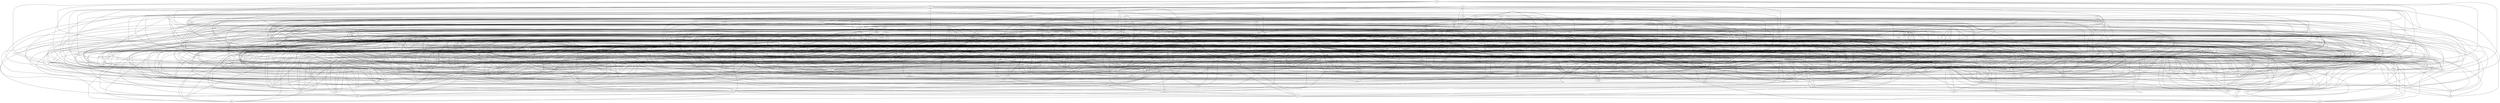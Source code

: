 graph grafoErdosRenyi_500_2000  {
n_0;
n_1;
n_2;
n_3;
n_4;
n_5;
n_6;
n_7;
n_8;
n_9;
n_10;
n_11;
n_12;
n_13;
n_14;
n_15;
n_16;
n_17;
n_18;
n_19;
n_20;
n_21;
n_22;
n_23;
n_24;
n_25;
n_26;
n_27;
n_28;
n_29;
n_30;
n_31;
n_32;
n_33;
n_34;
n_35;
n_36;
n_37;
n_38;
n_39;
n_40;
n_41;
n_42;
n_43;
n_44;
n_45;
n_46;
n_47;
n_48;
n_49;
n_50;
n_51;
n_52;
n_53;
n_54;
n_55;
n_56;
n_57;
n_58;
n_59;
n_60;
n_61;
n_62;
n_63;
n_64;
n_65;
n_66;
n_67;
n_68;
n_69;
n_70;
n_71;
n_72;
n_73;
n_74;
n_75;
n_76;
n_77;
n_78;
n_79;
n_80;
n_81;
n_82;
n_83;
n_84;
n_85;
n_86;
n_87;
n_88;
n_89;
n_90;
n_91;
n_92;
n_93;
n_94;
n_95;
n_96;
n_97;
n_98;
n_99;
n_100;
n_101;
n_102;
n_103;
n_104;
n_105;
n_106;
n_107;
n_108;
n_109;
n_110;
n_111;
n_112;
n_113;
n_114;
n_115;
n_116;
n_117;
n_118;
n_119;
n_120;
n_121;
n_122;
n_123;
n_124;
n_125;
n_126;
n_127;
n_128;
n_129;
n_130;
n_131;
n_132;
n_133;
n_134;
n_135;
n_136;
n_137;
n_138;
n_139;
n_140;
n_141;
n_142;
n_143;
n_144;
n_145;
n_146;
n_147;
n_148;
n_149;
n_150;
n_151;
n_152;
n_153;
n_154;
n_155;
n_156;
n_157;
n_158;
n_159;
n_160;
n_161;
n_162;
n_163;
n_164;
n_165;
n_166;
n_167;
n_168;
n_169;
n_170;
n_171;
n_172;
n_173;
n_174;
n_175;
n_176;
n_177;
n_178;
n_179;
n_180;
n_181;
n_182;
n_183;
n_184;
n_185;
n_186;
n_187;
n_188;
n_189;
n_190;
n_191;
n_192;
n_193;
n_194;
n_195;
n_196;
n_197;
n_198;
n_199;
n_200;
n_201;
n_202;
n_203;
n_204;
n_205;
n_206;
n_207;
n_208;
n_209;
n_210;
n_211;
n_212;
n_213;
n_214;
n_215;
n_216;
n_217;
n_218;
n_219;
n_220;
n_221;
n_222;
n_223;
n_224;
n_225;
n_226;
n_227;
n_228;
n_229;
n_230;
n_231;
n_232;
n_233;
n_234;
n_235;
n_236;
n_237;
n_238;
n_239;
n_240;
n_241;
n_242;
n_243;
n_244;
n_245;
n_246;
n_247;
n_248;
n_249;
n_250;
n_251;
n_252;
n_253;
n_254;
n_255;
n_256;
n_257;
n_258;
n_259;
n_260;
n_261;
n_262;
n_263;
n_264;
n_265;
n_266;
n_267;
n_268;
n_269;
n_270;
n_271;
n_272;
n_273;
n_274;
n_275;
n_276;
n_277;
n_278;
n_279;
n_280;
n_281;
n_282;
n_283;
n_284;
n_285;
n_286;
n_287;
n_288;
n_289;
n_290;
n_291;
n_292;
n_293;
n_294;
n_295;
n_296;
n_297;
n_298;
n_299;
n_300;
n_301;
n_302;
n_303;
n_304;
n_305;
n_306;
n_307;
n_308;
n_309;
n_310;
n_311;
n_312;
n_313;
n_314;
n_315;
n_316;
n_317;
n_318;
n_319;
n_320;
n_321;
n_322;
n_323;
n_324;
n_325;
n_326;
n_327;
n_328;
n_329;
n_330;
n_331;
n_332;
n_333;
n_334;
n_335;
n_336;
n_337;
n_338;
n_339;
n_340;
n_341;
n_342;
n_343;
n_344;
n_345;
n_346;
n_347;
n_348;
n_349;
n_350;
n_351;
n_352;
n_353;
n_354;
n_355;
n_356;
n_357;
n_358;
n_359;
n_360;
n_361;
n_362;
n_363;
n_364;
n_365;
n_366;
n_367;
n_368;
n_369;
n_370;
n_371;
n_372;
n_373;
n_374;
n_375;
n_376;
n_377;
n_378;
n_379;
n_380;
n_381;
n_382;
n_383;
n_384;
n_385;
n_386;
n_387;
n_388;
n_389;
n_390;
n_391;
n_392;
n_393;
n_394;
n_395;
n_396;
n_397;
n_398;
n_399;
n_400;
n_401;
n_402;
n_403;
n_404;
n_405;
n_406;
n_407;
n_408;
n_409;
n_410;
n_411;
n_412;
n_413;
n_414;
n_415;
n_416;
n_417;
n_418;
n_419;
n_420;
n_421;
n_422;
n_423;
n_424;
n_425;
n_426;
n_427;
n_428;
n_429;
n_430;
n_431;
n_432;
n_433;
n_434;
n_435;
n_436;
n_437;
n_438;
n_439;
n_440;
n_441;
n_442;
n_443;
n_444;
n_445;
n_446;
n_447;
n_448;
n_449;
n_450;
n_451;
n_452;
n_453;
n_454;
n_455;
n_456;
n_457;
n_458;
n_459;
n_460;
n_461;
n_462;
n_463;
n_464;
n_465;
n_466;
n_467;
n_468;
n_469;
n_470;
n_471;
n_472;
n_473;
n_474;
n_475;
n_476;
n_477;
n_478;
n_479;
n_480;
n_481;
n_482;
n_483;
n_484;
n_485;
n_486;
n_487;
n_488;
n_489;
n_490;
n_491;
n_492;
n_493;
n_494;
n_495;
n_496;
n_497;
n_498;
n_499;
n_13 -- n_62;
n_102 -- n_254;
n_275 -- n_308;
n_276 -- n_277;
n_17 -- n_254;
n_125 -- n_252;
n_303 -- n_362;
n_287 -- n_459;
n_288 -- n_392;
n_154 -- n_442;
n_311 -- n_324;
n_104 -- n_401;
n_191 -- n_242;
n_26 -- n_356;
n_148 -- n_499;
n_47 -- n_69;
n_289 -- n_319;
n_248 -- n_356;
n_265 -- n_331;
n_41 -- n_49;
n_282 -- n_319;
n_113 -- n_209;
n_203 -- n_286;
n_15 -- n_497;
n_19 -- n_48;
n_149 -- n_199;
n_263 -- n_291;
n_128 -- n_290;
n_266 -- n_304;
n_178 -- n_452;
n_119 -- n_375;
n_214 -- n_225;
n_80 -- n_428;
n_155 -- n_206;
n_281 -- n_396;
n_83 -- n_285;
n_25 -- n_399;
n_353 -- n_465;
n_182 -- n_425;
n_125 -- n_494;
n_301 -- n_490;
n_53 -- n_240;
n_151 -- n_405;
n_371 -- n_432;
n_231 -- n_363;
n_85 -- n_180;
n_250 -- n_317;
n_322 -- n_476;
n_139 -- n_278;
n_22 -- n_361;
n_19 -- n_111;
n_279 -- n_455;
n_104 -- n_425;
n_164 -- n_362;
n_194 -- n_471;
n_242 -- n_315;
n_142 -- n_493;
n_158 -- n_335;
n_41 -- n_155;
n_294 -- n_368;
n_105 -- n_219;
n_150 -- n_311;
n_153 -- n_374;
n_29 -- n_457;
n_10 -- n_159;
n_215 -- n_277;
n_103 -- n_267;
n_148 -- n_258;
n_44 -- n_181;
n_121 -- n_122;
n_207 -- n_225;
n_32 -- n_289;
n_210 -- n_360;
n_209 -- n_437;
n_233 -- n_280;
n_137 -- n_446;
n_275 -- n_443;
n_5 -- n_319;
n_396 -- n_423;
n_245 -- n_481;
n_46 -- n_178;
n_257 -- n_402;
n_63 -- n_406;
n_133 -- n_181;
n_167 -- n_462;
n_443 -- n_450;
n_344 -- n_479;
n_249 -- n_482;
n_427 -- n_493;
n_169 -- n_325;
n_93 -- n_311;
n_197 -- n_278;
n_149 -- n_415;
n_255 -- n_293;
n_152 -- n_353;
n_123 -- n_494;
n_398 -- n_486;
n_214 -- n_450;
n_114 -- n_420;
n_268 -- n_302;
n_129 -- n_222;
n_276 -- n_339;
n_45 -- n_214;
n_229 -- n_365;
n_110 -- n_228;
n_117 -- n_470;
n_39 -- n_339;
n_113 -- n_322;
n_203 -- n_369;
n_206 -- n_324;
n_212 -- n_257;
n_464 -- n_475;
n_189 -- n_309;
n_4 -- n_127;
n_107 -- n_348;
n_190 -- n_263;
n_402 -- n_456;
n_288 -- n_477;
n_170 -- n_454;
n_20 -- n_107;
n_253 -- n_325;
n_111 -- n_361;
n_399 -- n_447;
n_11 -- n_196;
n_212 -- n_266;
n_108 -- n_343;
n_224 -- n_274;
n_464 -- n_473;
n_57 -- n_261;
n_27 -- n_193;
n_189 -- n_456;
n_398 -- n_488;
n_300 -- n_323;
n_213 -- n_242;
n_128 -- n_230;
n_215 -- n_333;
n_217 -- n_289;
n_400 -- n_433;
n_107 -- n_431;
n_159 -- n_259;
n_459 -- n_490;
n_93 -- n_96;
n_180 -- n_350;
n_406 -- n_435;
n_43 -- n_384;
n_103 -- n_415;
n_103 -- n_390;
n_235 -- n_263;
n_253 -- n_278;
n_424 -- n_485;
n_121 -- n_450;
n_256 -- n_463;
n_128 -- n_156;
n_145 -- n_166;
n_28 -- n_337;
n_52 -- n_319;
n_304 -- n_338;
n_15 -- n_283;
n_212 -- n_472;
n_400 -- n_439;
n_146 -- n_453;
n_33 -- n_458;
n_174 -- n_384;
n_55 -- n_420;
n_342 -- n_392;
n_45 -- n_229;
n_242 -- n_249;
n_92 -- n_364;
n_42 -- n_187;
n_108 -- n_204;
n_59 -- n_189;
n_77 -- n_199;
n_124 -- n_170;
n_1 -- n_73;
n_199 -- n_405;
n_132 -- n_254;
n_71 -- n_334;
n_402 -- n_403;
n_315 -- n_483;
n_395 -- n_422;
n_228 -- n_415;
n_122 -- n_366;
n_42 -- n_416;
n_81 -- n_112;
n_150 -- n_471;
n_86 -- n_122;
n_79 -- n_490;
n_245 -- n_337;
n_61 -- n_249;
n_126 -- n_433;
n_4 -- n_253;
n_199 -- n_483;
n_459 -- n_464;
n_82 -- n_293;
n_31 -- n_148;
n_401 -- n_428;
n_16 -- n_35;
n_156 -- n_225;
n_216 -- n_329;
n_279 -- n_314;
n_233 -- n_298;
n_107 -- n_482;
n_27 -- n_163;
n_370 -- n_494;
n_136 -- n_320;
n_32 -- n_271;
n_411 -- n_474;
n_53 -- n_272;
n_274 -- n_483;
n_313 -- n_448;
n_3 -- n_58;
n_247 -- n_480;
n_135 -- n_266;
n_355 -- n_395;
n_55 -- n_71;
n_376 -- n_458;
n_251 -- n_467;
n_272 -- n_368;
n_439 -- n_449;
n_197 -- n_424;
n_102 -- n_248;
n_128 -- n_490;
n_140 -- n_426;
n_36 -- n_104;
n_98 -- n_488;
n_192 -- n_447;
n_191 -- n_286;
n_464 -- n_496;
n_405 -- n_465;
n_73 -- n_266;
n_185 -- n_223;
n_167 -- n_393;
n_266 -- n_305;
n_21 -- n_325;
n_156 -- n_471;
n_221 -- n_494;
n_24 -- n_460;
n_71 -- n_483;
n_218 -- n_232;
n_169 -- n_286;
n_141 -- n_347;
n_229 -- n_284;
n_61 -- n_74;
n_23 -- n_430;
n_265 -- n_274;
n_313 -- n_488;
n_235 -- n_281;
n_25 -- n_218;
n_115 -- n_304;
n_85 -- n_261;
n_459 -- n_495;
n_391 -- n_409;
n_297 -- n_403;
n_9 -- n_379;
n_74 -- n_296;
n_67 -- n_101;
n_232 -- n_368;
n_312 -- n_383;
n_32 -- n_134;
n_132 -- n_275;
n_430 -- n_478;
n_43 -- n_478;
n_49 -- n_305;
n_331 -- n_487;
n_196 -- n_392;
n_92 -- n_458;
n_401 -- n_412;
n_128 -- n_201;
n_95 -- n_329;
n_172 -- n_223;
n_72 -- n_256;
n_20 -- n_479;
n_42 -- n_278;
n_358 -- n_391;
n_328 -- n_353;
n_4 -- n_483;
n_248 -- n_324;
n_59 -- n_364;
n_102 -- n_363;
n_113 -- n_169;
n_37 -- n_355;
n_44 -- n_249;
n_283 -- n_473;
n_155 -- n_378;
n_236 -- n_408;
n_31 -- n_70;
n_50 -- n_448;
n_369 -- n_452;
n_184 -- n_360;
n_368 -- n_474;
n_144 -- n_338;
n_158 -- n_439;
n_16 -- n_463;
n_115 -- n_124;
n_236 -- n_444;
n_205 -- n_319;
n_333 -- n_463;
n_337 -- n_410;
n_306 -- n_346;
n_155 -- n_410;
n_85 -- n_161;
n_274 -- n_277;
n_10 -- n_417;
n_233 -- n_494;
n_403 -- n_488;
n_37 -- n_175;
n_149 -- n_449;
n_283 -- n_309;
n_4 -- n_448;
n_206 -- n_295;
n_136 -- n_324;
n_51 -- n_422;
n_406 -- n_425;
n_89 -- n_359;
n_110 -- n_409;
n_430 -- n_485;
n_308 -- n_373;
n_182 -- n_487;
n_24 -- n_400;
n_15 -- n_270;
n_54 -- n_480;
n_318 -- n_441;
n_336 -- n_492;
n_192 -- n_246;
n_152 -- n_228;
n_284 -- n_330;
n_127 -- n_183;
n_94 -- n_445;
n_93 -- n_119;
n_150 -- n_343;
n_193 -- n_367;
n_28 -- n_136;
n_150 -- n_289;
n_375 -- n_465;
n_340 -- n_347;
n_322 -- n_437;
n_9 -- n_136;
n_257 -- n_441;
n_195 -- n_407;
n_29 -- n_321;
n_61 -- n_494;
n_189 -- n_231;
n_294 -- n_343;
n_271 -- n_479;
n_167 -- n_441;
n_3 -- n_12;
n_55 -- n_352;
n_185 -- n_407;
n_247 -- n_413;
n_162 -- n_298;
n_74 -- n_430;
n_272 -- n_493;
n_200 -- n_240;
n_81 -- n_339;
n_48 -- n_269;
n_41 -- n_166;
n_398 -- n_418;
n_209 -- n_354;
n_313 -- n_391;
n_244 -- n_434;
n_241 -- n_271;
n_274 -- n_470;
n_311 -- n_318;
n_363 -- n_427;
n_178 -- n_467;
n_124 -- n_251;
n_211 -- n_339;
n_335 -- n_367;
n_350 -- n_483;
n_47 -- n_197;
n_104 -- n_491;
n_202 -- n_488;
n_140 -- n_404;
n_285 -- n_398;
n_47 -- n_236;
n_160 -- n_445;
n_153 -- n_411;
n_289 -- n_467;
n_395 -- n_438;
n_232 -- n_292;
n_258 -- n_298;
n_101 -- n_304;
n_155 -- n_242;
n_332 -- n_448;
n_143 -- n_167;
n_394 -- n_400;
n_306 -- n_424;
n_36 -- n_436;
n_293 -- n_303;
n_78 -- n_330;
n_99 -- n_369;
n_21 -- n_303;
n_154 -- n_387;
n_27 -- n_279;
n_456 -- n_458;
n_20 -- n_359;
n_220 -- n_286;
n_391 -- n_490;
n_200 -- n_489;
n_272 -- n_344;
n_197 -- n_233;
n_84 -- n_399;
n_276 -- n_471;
n_246 -- n_383;
n_231 -- n_285;
n_140 -- n_433;
n_148 -- n_448;
n_123 -- n_283;
n_46 -- n_396;
n_84 -- n_107;
n_35 -- n_132;
n_123 -- n_438;
n_350 -- n_477;
n_235 -- n_352;
n_75 -- n_334;
n_157 -- n_281;
n_203 -- n_265;
n_66 -- n_248;
n_42 -- n_98;
n_88 -- n_360;
n_238 -- n_441;
n_36 -- n_233;
n_62 -- n_217;
n_214 -- n_221;
n_13 -- n_76;
n_215 -- n_463;
n_119 -- n_456;
n_52 -- n_279;
n_87 -- n_271;
n_2 -- n_231;
n_72 -- n_171;
n_219 -- n_321;
n_408 -- n_466;
n_178 -- n_432;
n_358 -- n_494;
n_33 -- n_50;
n_189 -- n_351;
n_144 -- n_370;
n_3 -- n_325;
n_307 -- n_496;
n_228 -- n_294;
n_246 -- n_363;
n_242 -- n_328;
n_229 -- n_237;
n_190 -- n_316;
n_155 -- n_473;
n_286 -- n_311;
n_158 -- n_207;
n_19 -- n_433;
n_325 -- n_374;
n_37 -- n_334;
n_65 -- n_121;
n_68 -- n_98;
n_201 -- n_423;
n_439 -- n_482;
n_40 -- n_158;
n_187 -- n_433;
n_83 -- n_158;
n_265 -- n_275;
n_161 -- n_403;
n_374 -- n_422;
n_72 -- n_207;
n_10 -- n_249;
n_166 -- n_298;
n_41 -- n_329;
n_156 -- n_403;
n_105 -- n_492;
n_74 -- n_431;
n_239 -- n_355;
n_222 -- n_334;
n_340 -- n_459;
n_136 -- n_312;
n_241 -- n_460;
n_275 -- n_433;
n_440 -- n_460;
n_194 -- n_262;
n_62 -- n_338;
n_401 -- n_411;
n_129 -- n_370;
n_85 -- n_134;
n_202 -- n_339;
n_133 -- n_388;
n_294 -- n_320;
n_67 -- n_427;
n_118 -- n_165;
n_274 -- n_489;
n_149 -- n_165;
n_83 -- n_494;
n_47 -- n_410;
n_164 -- n_342;
n_65 -- n_87;
n_79 -- n_397;
n_316 -- n_463;
n_224 -- n_287;
n_19 -- n_289;
n_184 -- n_337;
n_85 -- n_319;
n_190 -- n_424;
n_204 -- n_283;
n_70 -- n_127;
n_23 -- n_265;
n_238 -- n_465;
n_204 -- n_217;
n_242 -- n_289;
n_315 -- n_411;
n_41 -- n_194;
n_370 -- n_496;
n_86 -- n_321;
n_161 -- n_431;
n_199 -- n_331;
n_19 -- n_213;
n_177 -- n_468;
n_284 -- n_310;
n_308 -- n_386;
n_309 -- n_341;
n_322 -- n_346;
n_416 -- n_485;
n_152 -- n_280;
n_99 -- n_266;
n_224 -- n_280;
n_144 -- n_186;
n_427 -- n_485;
n_363 -- n_469;
n_314 -- n_366;
n_17 -- n_299;
n_98 -- n_240;
n_421 -- n_486;
n_2 -- n_435;
n_138 -- n_322;
n_205 -- n_351;
n_142 -- n_154;
n_14 -- n_142;
n_0 -- n_338;
n_31 -- n_142;
n_172 -- n_230;
n_247 -- n_308;
n_56 -- n_287;
n_315 -- n_460;
n_238 -- n_470;
n_202 -- n_374;
n_157 -- n_353;
n_54 -- n_56;
n_12 -- n_320;
n_93 -- n_273;
n_205 -- n_327;
n_208 -- n_422;
n_379 -- n_395;
n_87 -- n_370;
n_134 -- n_211;
n_12 -- n_33;
n_156 -- n_371;
n_222 -- n_264;
n_11 -- n_397;
n_290 -- n_412;
n_144 -- n_474;
n_41 -- n_99;
n_152 -- n_167;
n_298 -- n_455;
n_53 -- n_112;
n_129 -- n_323;
n_141 -- n_296;
n_38 -- n_239;
n_91 -- n_383;
n_445 -- n_467;
n_172 -- n_271;
n_238 -- n_464;
n_17 -- n_457;
n_187 -- n_247;
n_268 -- n_437;
n_381 -- n_476;
n_362 -- n_475;
n_61 -- n_144;
n_127 -- n_496;
n_64 -- n_94;
n_288 -- n_399;
n_54 -- n_254;
n_92 -- n_99;
n_91 -- n_491;
n_2 -- n_73;
n_11 -- n_88;
n_4 -- n_410;
n_7 -- n_314;
n_16 -- n_227;
n_166 -- n_230;
n_236 -- n_376;
n_95 -- n_346;
n_369 -- n_373;
n_99 -- n_411;
n_138 -- n_450;
n_124 -- n_178;
n_221 -- n_349;
n_231 -- n_275;
n_138 -- n_432;
n_297 -- n_477;
n_310 -- n_490;
n_67 -- n_344;
n_213 -- n_315;
n_253 -- n_311;
n_314 -- n_435;
n_335 -- n_416;
n_192 -- n_319;
n_48 -- n_332;
n_253 -- n_255;
n_351 -- n_434;
n_245 -- n_391;
n_156 -- n_290;
n_15 -- n_296;
n_153 -- n_436;
n_399 -- n_466;
n_288 -- n_313;
n_269 -- n_280;
n_362 -- n_434;
n_292 -- n_480;
n_38 -- n_259;
n_220 -- n_258;
n_349 -- n_366;
n_310 -- n_399;
n_235 -- n_470;
n_18 -- n_73;
n_27 -- n_394;
n_325 -- n_499;
n_172 -- n_341;
n_244 -- n_406;
n_34 -- n_454;
n_72 -- n_137;
n_94 -- n_462;
n_59 -- n_272;
n_31 -- n_197;
n_2 -- n_306;
n_257 -- n_341;
n_22 -- n_436;
n_158 -- n_218;
n_253 -- n_443;
n_8 -- n_475;
n_29 -- n_438;
n_189 -- n_485;
n_150 -- n_481;
n_102 -- n_480;
n_121 -- n_235;
n_341 -- n_432;
n_236 -- n_328;
n_126 -- n_393;
n_5 -- n_290;
n_308 -- n_396;
n_64 -- n_176;
n_270 -- n_438;
n_30 -- n_166;
n_233 -- n_316;
n_62 -- n_470;
n_303 -- n_481;
n_186 -- n_433;
n_47 -- n_125;
n_286 -- n_395;
n_186 -- n_325;
n_259 -- n_436;
n_169 -- n_463;
n_110 -- n_125;
n_312 -- n_321;
n_196 -- n_338;
n_249 -- n_395;
n_13 -- n_17;
n_348 -- n_410;
n_292 -- n_314;
n_89 -- n_374;
n_246 -- n_490;
n_113 -- n_140;
n_332 -- n_436;
n_3 -- n_395;
n_259 -- n_299;
n_40 -- n_117;
n_7 -- n_47;
n_54 -- n_196;
n_99 -- n_497;
n_14 -- n_414;
n_238 -- n_317;
n_230 -- n_283;
n_96 -- n_439;
n_155 -- n_481;
n_45 -- n_321;
n_128 -- n_147;
n_152 -- n_240;
n_233 -- n_434;
n_113 -- n_164;
n_114 -- n_156;
n_132 -- n_419;
n_224 -- n_447;
n_168 -- n_404;
n_133 -- n_182;
n_215 -- n_431;
n_247 -- n_248;
n_9 -- n_160;
n_27 -- n_427;
n_387 -- n_434;
n_246 -- n_287;
n_204 -- n_234;
n_439 -- n_489;
n_198 -- n_255;
n_313 -- n_414;
n_78 -- n_179;
n_14 -- n_206;
n_63 -- n_187;
n_61 -- n_220;
n_37 -- n_401;
n_237 -- n_253;
n_59 -- n_196;
n_172 -- n_306;
n_349 -- n_498;
n_20 -- n_287;
n_203 -- n_409;
n_449 -- n_489;
n_295 -- n_378;
n_279 -- n_365;
n_273 -- n_385;
n_5 -- n_109;
n_73 -- n_480;
n_152 -- n_272;
n_272 -- n_437;
n_155 -- n_216;
n_66 -- n_306;
n_5 -- n_480;
n_24 -- n_45;
n_7 -- n_301;
n_11 -- n_163;
n_250 -- n_296;
n_269 -- n_457;
n_95 -- n_446;
n_163 -- n_418;
n_0 -- n_96;
n_129 -- n_430;
n_284 -- n_301;
n_343 -- n_491;
n_420 -- n_446;
n_64 -- n_178;
n_56 -- n_138;
n_138 -- n_448;
n_62 -- n_104;
n_307 -- n_308;
n_109 -- n_174;
n_161 -- n_320;
n_115 -- n_484;
n_342 -- n_479;
n_125 -- n_138;
n_252 -- n_386;
n_43 -- n_471;
n_97 -- n_481;
n_149 -- n_186;
n_286 -- n_294;
n_281 -- n_357;
n_171 -- n_414;
n_121 -- n_278;
n_50 -- n_369;
n_111 -- n_213;
n_263 -- n_431;
n_184 -- n_470;
n_5 -- n_43;
n_376 -- n_451;
n_197 -- n_418;
n_223 -- n_349;
n_67 -- n_89;
n_117 -- n_288;
n_216 -- n_483;
n_4 -- n_146;
n_145 -- n_378;
n_184 -- n_378;
n_170 -- n_388;
n_293 -- n_464;
n_24 -- n_203;
n_102 -- n_339;
n_39 -- n_441;
n_272 -- n_321;
n_106 -- n_327;
n_277 -- n_445;
n_354 -- n_484;
n_113 -- n_400;
n_68 -- n_250;
n_142 -- n_471;
n_466 -- n_498;
n_108 -- n_390;
n_70 -- n_418;
n_389 -- n_416;
n_54 -- n_415;
n_418 -- n_494;
n_16 -- n_336;
n_164 -- n_329;
n_175 -- n_338;
n_152 -- n_231;
n_30 -- n_58;
n_158 -- n_197;
n_235 -- n_392;
n_4 -- n_218;
n_205 -- n_247;
n_291 -- n_478;
n_128 -- n_403;
n_118 -- n_350;
n_128 -- n_452;
n_41 -- n_68;
n_17 -- n_140;
n_135 -- n_471;
n_257 -- n_382;
n_140 -- n_142;
n_360 -- n_427;
n_181 -- n_257;
n_223 -- n_417;
n_388 -- n_395;
n_89 -- n_152;
n_20 -- n_152;
n_118 -- n_153;
n_245 -- n_323;
n_137 -- n_442;
n_69 -- n_120;
n_6 -- n_37;
n_459 -- n_484;
n_375 -- n_470;
n_48 -- n_217;
n_244 -- n_320;
n_278 -- n_485;
n_64 -- n_333;
n_90 -- n_382;
n_223 -- n_332;
n_154 -- n_202;
n_204 -- n_457;
n_231 -- n_281;
n_237 -- n_468;
n_373 -- n_423;
n_406 -- n_409;
n_9 -- n_331;
n_28 -- n_197;
n_105 -- n_121;
n_54 -- n_167;
n_218 -- n_444;
n_336 -- n_384;
n_90 -- n_378;
n_385 -- n_476;
n_40 -- n_209;
n_472 -- n_493;
n_240 -- n_244;
n_385 -- n_429;
n_33 -- n_177;
n_293 -- n_439;
n_48 -- n_175;
n_383 -- n_413;
n_36 -- n_61;
n_20 -- n_85;
n_154 -- n_483;
n_268 -- n_385;
n_272 -- n_320;
n_295 -- n_434;
n_221 -- n_455;
n_171 -- n_253;
n_61 -- n_454;
n_244 -- n_310;
n_124 -- n_358;
n_61 -- n_338;
n_40 -- n_258;
n_107 -- n_309;
n_16 -- n_470;
n_151 -- n_175;
n_40 -- n_395;
n_94 -- n_304;
n_160 -- n_455;
n_213 -- n_464;
n_447 -- n_471;
n_321 -- n_463;
n_155 -- n_187;
n_15 -- n_28;
n_120 -- n_298;
n_219 -- n_287;
n_351 -- n_385;
n_357 -- n_398;
n_48 -- n_257;
n_7 -- n_161;
n_196 -- n_310;
n_245 -- n_263;
n_261 -- n_311;
n_45 -- n_374;
n_257 -- n_281;
n_213 -- n_456;
n_111 -- n_468;
n_322 -- n_384;
n_10 -- n_25;
n_126 -- n_429;
n_192 -- n_392;
n_203 -- n_219;
n_143 -- n_290;
n_119 -- n_362;
n_231 -- n_437;
n_275 -- n_337;
n_32 -- n_143;
n_73 -- n_382;
n_94 -- n_485;
n_237 -- n_426;
n_75 -- n_439;
n_229 -- n_372;
n_248 -- n_429;
n_114 -- n_335;
n_229 -- n_271;
n_33 -- n_228;
n_193 -- n_390;
n_158 -- n_350;
n_218 -- n_422;
n_219 -- n_312;
n_153 -- n_157;
n_30 -- n_184;
n_386 -- n_416;
n_144 -- n_452;
n_331 -- n_485;
n_452 -- n_477;
n_118 -- n_487;
n_94 -- n_294;
n_24 -- n_266;
n_133 -- n_333;
n_52 -- n_235;
n_267 -- n_284;
n_386 -- n_434;
n_15 -- n_335;
n_151 -- n_407;
n_429 -- n_499;
n_152 -- n_446;
n_186 -- n_323;
n_113 -- n_389;
n_80 -- n_340;
n_421 -- n_463;
n_316 -- n_331;
n_136 -- n_285;
n_53 -- n_268;
n_40 -- n_470;
n_249 -- n_290;
n_196 -- n_207;
n_27 -- n_277;
n_31 -- n_68;
n_7 -- n_87;
n_404 -- n_496;
n_47 -- n_95;
n_188 -- n_475;
n_51 -- n_304;
n_297 -- n_423;
n_330 -- n_431;
n_126 -- n_134;
n_24 -- n_457;
n_349 -- n_499;
n_107 -- n_209;
n_266 -- n_323;
n_98 -- n_498;
n_115 -- n_209;
n_291 -- n_330;
n_169 -- n_458;
n_158 -- n_251;
n_76 -- n_325;
n_331 -- n_383;
n_273 -- n_419;
n_78 -- n_134;
n_48 -- n_425;
n_120 -- n_316;
n_42 -- n_326;
n_26 -- n_291;
n_433 -- n_472;
n_378 -- n_447;
n_214 -- n_488;
n_60 -- n_274;
n_113 -- n_468;
n_1 -- n_130;
n_21 -- n_395;
n_27 -- n_243;
n_198 -- n_460;
n_300 -- n_469;
n_421 -- n_466;
n_192 -- n_262;
n_177 -- n_270;
n_402 -- n_464;
n_12 -- n_389;
n_209 -- n_213;
n_141 -- n_174;
n_326 -- n_395;
n_173 -- n_462;
n_53 -- n_78;
n_373 -- n_411;
n_344 -- n_483;
n_10 -- n_133;
n_132 -- n_457;
n_332 -- n_355;
n_105 -- n_265;
n_256 -- n_282;
n_158 -- n_404;
n_60 -- n_241;
n_182 -- n_196;
n_135 -- n_330;
n_138 -- n_455;
n_305 -- n_367;
n_200 -- n_415;
n_91 -- n_354;
n_39 -- n_281;
n_203 -- n_402;
n_121 -- n_230;
n_312 -- n_403;
n_254 -- n_292;
n_0 -- n_139;
n_24 -- n_38;
n_215 -- n_267;
n_308 -- n_350;
n_124 -- n_427;
n_220 -- n_268;
n_326 -- n_487;
n_58 -- n_468;
n_244 -- n_347;
n_35 -- n_244;
n_121 -- n_394;
n_293 -- n_488;
n_187 -- n_398;
n_90 -- n_226;
n_160 -- n_198;
n_84 -- n_209;
n_58 -- n_294;
n_25 -- n_171;
n_157 -- n_236;
n_191 -- n_322;
n_87 -- n_351;
n_181 -- n_418;
n_394 -- n_427;
n_5 -- n_356;
n_296 -- n_474;
n_45 -- n_128;
n_199 -- n_372;
n_434 -- n_448;
n_63 -- n_179;
n_109 -- n_228;
n_16 -- n_194;
n_120 -- n_244;
n_0 -- n_356;
n_176 -- n_270;
n_132 -- n_360;
n_42 -- n_241;
n_331 -- n_364;
n_186 -- n_445;
n_98 -- n_481;
n_117 -- n_135;
n_123 -- n_403;
n_362 -- n_366;
n_102 -- n_236;
n_368 -- n_449;
n_50 -- n_120;
n_137 -- n_437;
n_48 -- n_52;
n_194 -- n_368;
n_164 -- n_181;
n_219 -- n_289;
n_267 -- n_496;
n_117 -- n_225;
n_97 -- n_387;
n_216 -- n_228;
n_19 -- n_84;
n_238 -- n_490;
n_342 -- n_403;
n_99 -- n_489;
n_34 -- n_148;
n_55 -- n_151;
n_67 -- n_271;
n_64 -- n_364;
n_158 -- n_378;
n_128 -- n_347;
n_395 -- n_434;
n_164 -- n_167;
n_81 -- n_397;
n_238 -- n_303;
n_62 -- n_474;
n_246 -- n_495;
n_123 -- n_397;
n_122 -- n_330;
n_220 -- n_494;
n_250 -- n_305;
n_25 -- n_46;
n_237 -- n_438;
n_347 -- n_382;
n_398 -- n_415;
n_394 -- n_441;
n_311 -- n_432;
n_86 -- n_373;
n_384 -- n_487;
n_248 -- n_465;
n_107 -- n_401;
n_131 -- n_338;
n_261 -- n_423;
n_70 -- n_128;
n_179 -- n_419;
n_5 -- n_439;
n_203 -- n_469;
n_273 -- n_492;
n_137 -- n_405;
n_163 -- n_428;
n_70 -- n_428;
n_137 -- n_161;
n_7 -- n_464;
n_426 -- n_450;
n_411 -- n_413;
n_43 -- n_220;
n_22 -- n_88;
n_288 -- n_452;
n_39 -- n_328;
n_105 -- n_110;
n_263 -- n_469;
n_34 -- n_443;
n_240 -- n_464;
n_309 -- n_484;
n_25 -- n_368;
n_232 -- n_274;
n_386 -- n_413;
n_241 -- n_343;
n_2 -- n_224;
n_266 -- n_375;
n_251 -- n_450;
n_175 -- n_262;
n_200 -- n_423;
n_137 -- n_415;
n_40 -- n_52;
n_223 -- n_460;
n_295 -- n_482;
n_102 -- n_448;
n_25 -- n_29;
n_122 -- n_139;
n_409 -- n_426;
n_193 -- n_308;
n_62 -- n_189;
n_196 -- n_271;
n_262 -- n_389;
n_201 -- n_408;
n_187 -- n_333;
n_82 -- n_460;
n_137 -- n_498;
n_380 -- n_398;
n_138 -- n_193;
n_241 -- n_292;
n_73 -- n_455;
n_304 -- n_330;
n_109 -- n_271;
n_249 -- n_348;
n_222 -- n_443;
n_112 -- n_256;
n_327 -- n_449;
n_14 -- n_108;
n_458 -- n_479;
n_220 -- n_491;
n_381 -- n_471;
n_125 -- n_246;
n_97 -- n_363;
n_50 -- n_172;
n_19 -- n_282;
n_40 -- n_141;
n_102 -- n_222;
n_57 -- n_379;
n_200 -- n_412;
n_134 -- n_185;
n_219 -- n_315;
n_162 -- n_224;
n_5 -- n_452;
n_5 -- n_75;
n_310 -- n_480;
n_258 -- n_416;
n_158 -- n_190;
n_47 -- n_300;
n_86 -- n_487;
n_371 -- n_490;
n_143 -- n_195;
n_48 -- n_440;
n_458 -- n_474;
n_46 -- n_251;
n_346 -- n_375;
n_45 -- n_382;
n_150 -- n_182;
n_228 -- n_288;
n_325 -- n_329;
n_187 -- n_356;
n_403 -- n_490;
n_302 -- n_454;
n_90 -- n_472;
n_445 -- n_458;
n_303 -- n_363;
n_99 -- n_197;
n_72 -- n_198;
n_117 -- n_347;
n_257 -- n_358;
n_319 -- n_403;
n_43 -- n_204;
n_329 -- n_462;
n_173 -- n_215;
n_249 -- n_399;
n_185 -- n_424;
n_234 -- n_467;
n_124 -- n_195;
n_195 -- n_249;
n_309 -- n_361;
n_178 -- n_182;
n_133 -- n_246;
n_396 -- n_401;
n_86 -- n_462;
n_147 -- n_281;
n_7 -- n_289;
n_143 -- n_490;
n_41 -- n_481;
n_177 -- n_367;
n_13 -- n_286;
n_218 -- n_274;
n_462 -- n_479;
n_252 -- n_292;
n_78 -- n_401;
n_142 -- n_335;
n_61 -- n_314;
n_41 -- n_468;
n_34 -- n_174;
n_103 -- n_335;
n_105 -- n_474;
n_69 -- n_300;
n_49 -- n_386;
n_327 -- n_351;
n_70 -- n_201;
n_315 -- n_446;
n_169 -- n_417;
n_220 -- n_456;
n_59 -- n_188;
n_12 -- n_351;
n_18 -- n_252;
n_52 -- n_280;
n_25 -- n_492;
n_0 -- n_465;
n_67 -- n_350;
n_203 -- n_231;
n_105 -- n_211;
n_258 -- n_475;
n_247 -- n_389;
n_187 -- n_388;
n_24 -- n_434;
n_67 -- n_287;
n_226 -- n_253;
n_179 -- n_433;
n_34 -- n_154;
n_77 -- n_154;
n_52 -- n_356;
n_46 -- n_141;
n_377 -- n_449;
n_347 -- n_388;
n_99 -- n_455;
n_201 -- n_480;
n_26 -- n_388;
n_43 -- n_200;
n_262 -- n_329;
n_41 -- n_429;
n_0 -- n_181;
n_35 -- n_398;
n_113 -- n_423;
n_6 -- n_98;
n_12 -- n_397;
n_436 -- n_489;
n_287 -- n_456;
n_116 -- n_167;
n_357 -- n_468;
n_49 -- n_437;
n_28 -- n_452;
n_17 -- n_155;
n_25 -- n_160;
n_136 -- n_396;
n_185 -- n_412;
n_270 -- n_410;
n_64 -- n_347;
n_31 -- n_217;
n_177 -- n_480;
n_182 -- n_463;
n_304 -- n_409;
n_123 -- n_319;
n_148 -- n_355;
n_328 -- n_403;
n_135 -- n_314;
n_268 -- n_480;
n_7 -- n_117;
n_35 -- n_391;
n_51 -- n_208;
n_135 -- n_481;
n_230 -- n_387;
n_394 -- n_411;
n_249 -- n_487;
n_93 -- n_211;
n_13 -- n_316;
n_314 -- n_315;
n_69 -- n_111;
n_226 -- n_246;
n_226 -- n_325;
n_116 -- n_369;
n_227 -- n_300;
n_103 -- n_380;
n_58 -- n_67;
n_133 -- n_338;
n_76 -- n_242;
n_285 -- n_484;
n_35 -- n_302;
n_274 -- n_419;
n_142 -- n_326;
n_234 -- n_367;
n_121 -- n_364;
n_104 -- n_351;
n_437 -- n_438;
n_243 -- n_312;
n_161 -- n_280;
n_337 -- n_350;
n_54 -- n_400;
n_3 -- n_327;
n_72 -- n_226;
n_58 -- n_80;
n_44 -- n_178;
n_275 -- n_303;
n_152 -- n_326;
n_266 -- n_451;
n_225 -- n_475;
n_15 -- n_358;
n_305 -- n_316;
n_13 -- n_253;
n_226 -- n_259;
n_249 -- n_455;
n_232 -- n_236;
n_44 -- n_254;
n_90 -- n_164;
n_91 -- n_393;
n_45 -- n_149;
n_16 -- n_481;
n_153 -- n_208;
n_116 -- n_367;
n_369 -- n_428;
n_204 -- n_312;
n_30 -- n_490;
n_472 -- n_491;
n_96 -- n_457;
n_292 -- n_476;
n_123 -- n_415;
n_0 -- n_491;
n_193 -- n_476;
n_188 -- n_430;
n_249 -- n_353;
n_51 -- n_347;
n_14 -- n_426;
n_417 -- n_434;
n_277 -- n_371;
n_27 -- n_95;
n_106 -- n_310;
n_151 -- n_398;
n_144 -- n_344;
n_189 -- n_287;
n_252 -- n_438;
n_306 -- n_399;
n_63 -- n_267;
n_97 -- n_280;
n_128 -- n_302;
n_149 -- n_172;
n_244 -- n_443;
n_263 -- n_377;
n_40 -- n_101;
n_64 -- n_477;
n_41 -- n_110;
n_6 -- n_496;
n_23 -- n_435;
n_128 -- n_361;
n_352 -- n_426;
n_69 -- n_292;
n_196 -- n_280;
n_418 -- n_436;
n_191 -- n_465;
n_232 -- n_425;
n_281 -- n_425;
n_266 -- n_373;
n_435 -- n_483;
n_92 -- n_114;
n_115 -- n_335;
n_153 -- n_259;
n_458 -- n_471;
n_360 -- n_437;
n_124 -- n_367;
n_187 -- n_499;
n_9 -- n_129;
n_116 -- n_265;
n_273 -- n_312;
n_105 -- n_401;
n_10 -- n_479;
n_206 -- n_249;
n_2 -- n_107;
n_267 -- n_495;
n_47 -- n_130;
n_157 -- n_385;
n_294 -- n_473;
n_83 -- n_325;
n_52 -- n_335;
n_63 -- n_214;
n_16 -- n_106;
n_223 -- n_483;
n_132 -- n_347;
n_29 -- n_288;
n_6 -- n_181;
n_396 -- n_472;
n_168 -- n_471;
n_85 -- n_128;
n_1 -- n_221;
n_479 -- n_492;
n_293 -- n_418;
n_407 -- n_459;
n_165 -- n_449;
n_424 -- n_425;
n_66 -- n_113;
n_240 -- n_474;
n_180 -- n_486;
n_132 -- n_458;
n_274 -- n_344;
n_166 -- n_405;
n_24 -- n_49;
n_66 -- n_167;
n_259 -- n_262;
n_122 -- n_272;
n_121 -- n_318;
n_21 -- n_38;
n_198 -- n_382;
n_265 -- n_461;
n_15 -- n_444;
n_273 -- n_317;
n_62 -- n_499;
n_303 -- n_410;
n_288 -- n_461;
n_200 -- n_468;
n_41 -- n_67;
n_45 -- n_278;
n_260 -- n_495;
n_46 -- n_492;
n_90 -- n_140;
n_6 -- n_456;
n_326 -- n_346;
n_13 -- n_435;
n_276 -- n_315;
n_386 -- n_428;
n_203 -- n_468;
n_61 -- n_406;
n_192 -- n_341;
n_49 -- n_55;
n_182 -- n_420;
n_196 -- n_397;
n_150 -- n_339;
n_112 -- n_297;
n_157 -- n_473;
n_187 -- n_408;
n_39 -- n_228;
n_116 -- n_294;
n_54 -- n_79;
n_54 -- n_236;
n_187 -- n_494;
n_137 -- n_285;
n_395 -- n_477;
n_122 -- n_494;
n_26 -- n_389;
n_293 -- n_436;
n_35 -- n_472;
n_78 -- n_81;
n_48 -- n_416;
n_351 -- n_499;
n_119 -- n_144;
n_57 -- n_474;
n_110 -- n_454;
n_434 -- n_455;
n_85 -- n_433;
n_146 -- n_203;
n_84 -- n_346;
n_10 -- n_476;
n_450 -- n_499;
n_4 -- n_42;
n_49 -- n_324;
n_310 -- n_457;
n_88 -- n_305;
n_169 -- n_307;
n_87 -- n_379;
n_226 -- n_467;
n_160 -- n_248;
n_82 -- n_388;
n_34 -- n_429;
n_120 -- n_168;
n_12 -- n_247;
n_238 -- n_248;
n_28 -- n_230;
n_49 -- n_221;
n_337 -- n_401;
n_360 -- n_376;
n_58 -- n_149;
n_70 -- n_376;
n_53 -- n_419;
n_243 -- n_386;
n_279 -- n_303;
n_379 -- n_473;
n_178 -- n_367;
n_111 -- n_257;
n_14 -- n_280;
n_6 -- n_190;
n_14 -- n_383;
n_187 -- n_407;
n_72 -- n_96;
n_17 -- n_314;
n_238 -- n_403;
n_50 -- n_123;
n_156 -- n_395;
n_125 -- n_407;
n_22 -- n_336;
n_53 -- n_424;
n_206 -- n_425;
n_306 -- n_374;
n_10 -- n_218;
n_337 -- n_364;
n_35 -- n_75;
n_63 -- n_99;
n_161 -- n_282;
n_81 -- n_473;
n_108 -- n_457;
n_296 -- n_320;
n_413 -- n_459;
n_92 -- n_356;
n_61 -- n_172;
n_239 -- n_425;
n_387 -- n_406;
n_70 -- n_437;
n_42 -- n_162;
n_156 -- n_427;
n_263 -- n_360;
n_55 -- n_192;
n_91 -- n_178;
n_289 -- n_323;
n_461 -- n_472;
n_219 -- n_370;
n_214 -- n_238;
n_162 -- n_397;
n_160 -- n_251;
n_196 -- n_262;
n_185 -- n_215;
n_325 -- n_353;
n_295 -- n_474;
n_64 -- n_258;
n_3 -- n_411;
n_273 -- n_371;
n_87 -- n_368;
n_176 -- n_483;
n_135 -- n_376;
n_72 -- n_124;
n_10 -- n_223;
n_20 -- n_349;
n_306 -- n_328;
n_167 -- n_413;
n_143 -- n_388;
n_135 -- n_165;
n_347 -- n_460;
n_248 -- n_495;
n_16 -- n_442;
n_40 -- n_51;
n_305 -- n_417;
n_41 -- n_465;
n_253 -- n_370;
n_287 -- n_324;
n_273 -- n_379;
n_124 -- n_474;
n_111 -- n_443;
n_7 -- n_462;
n_233 -- n_324;
n_12 -- n_288;
n_408 -- n_415;
n_82 -- n_278;
n_124 -- n_134;
n_41 -- n_53;
n_7 -- n_70;
n_251 -- n_489;
n_49 -- n_450;
n_360 -- n_398;
n_165 -- n_417;
n_88 -- n_447;
n_163 -- n_490;
n_166 -- n_446;
n_325 -- n_348;
n_77 -- n_253;
n_317 -- n_461;
n_215 -- n_222;
n_130 -- n_342;
n_341 -- n_361;
n_117 -- n_270;
n_172 -- n_336;
n_223 -- n_348;
n_224 -- n_253;
n_49 -- n_115;
n_39 -- n_160;
n_66 -- n_91;
n_2 -- n_447;
n_189 -- n_216;
n_129 -- n_324;
n_203 -- n_451;
n_314 -- n_422;
n_177 -- n_333;
n_113 -- n_137;
n_76 -- n_434;
n_136 -- n_166;
n_65 -- n_303;
n_199 -- n_380;
n_67 -- n_130;
n_127 -- n_369;
n_48 -- n_73;
n_414 -- n_455;
n_255 -- n_322;
n_53 -- n_100;
n_179 -- n_483;
n_4 -- n_308;
n_155 -- n_288;
n_273 -- n_349;
n_374 -- n_487;
n_143 -- n_318;
n_81 -- n_102;
n_27 -- n_143;
n_324 -- n_448;
n_129 -- n_240;
n_175 -- n_324;
n_355 -- n_419;
n_62 -- n_94;
n_54 -- n_424;
n_87 -- n_307;
n_271 -- n_274;
n_93 -- n_495;
n_20 -- n_43;
n_70 -- n_490;
n_118 -- n_307;
n_187 -- n_225;
n_219 -- n_365;
n_178 -- n_261;
n_393 -- n_467;
n_297 -- n_472;
n_245 -- n_420;
n_0 -- n_271;
n_181 -- n_399;
n_43 -- n_130;
n_273 -- n_434;
n_355 -- n_429;
n_28 -- n_116;
n_268 -- n_427;
n_149 -- n_282;
n_15 -- n_389;
n_76 -- n_328;
n_28 -- n_74;
n_65 -- n_444;
n_146 -- n_265;
n_210 -- n_401;
n_115 -- n_279;
n_193 -- n_240;
n_226 -- n_409;
n_216 -- n_485;
n_192 -- n_484;
n_171 -- n_178;
n_61 -- n_420;
n_308 -- n_364;
n_261 -- n_475;
n_109 -- n_195;
n_191 -- n_374;
n_259 -- n_450;
n_220 -- n_329;
n_70 -- n_485;
n_234 -- n_459;
n_148 -- n_426;
n_363 -- n_455;
n_427 -- n_430;
n_313 -- n_363;
n_74 -- n_391;
n_167 -- n_430;
n_346 -- n_418;
n_212 -- n_454;
n_390 -- n_423;
n_17 -- n_352;
n_122 -- n_401;
n_362 -- n_454;
n_103 -- n_216;
n_234 -- n_348;
n_91 -- n_379;
n_22 -- n_198;
n_391 -- n_394;
n_122 -- n_406;
n_62 -- n_431;
n_83 -- n_395;
n_4 -- n_367;
n_289 -- n_480;
n_284 -- n_321;
n_240 -- n_493;
n_388 -- n_456;
n_99 -- n_130;
n_262 -- n_302;
n_205 -- n_485;
n_26 -- n_483;
n_71 -- n_165;
n_255 -- n_326;
n_90 -- n_123;
n_160 -- n_442;
n_60 -- n_354;
n_142 -- n_426;
n_75 -- n_348;
n_51 -- n_206;
n_66 -- n_414;
n_33 -- n_227;
n_113 -- n_242;
n_34 -- n_348;
n_304 -- n_363;
n_181 -- n_308;
n_219 -- n_314;
n_372 -- n_495;
n_23 -- n_308;
n_26 -- n_55;
n_207 -- n_424;
n_423 -- n_493;
n_275 -- n_322;
n_67 -- n_87;
n_64 -- n_459;
n_16 -- n_41;
n_57 -- n_407;
n_245 -- n_402;
n_28 -- n_296;
n_219 -- n_282;
n_222 -- n_439;
n_238 -- n_384;
n_288 -- n_362;
n_235 -- n_385;
n_281 -- n_371;
n_24 -- n_350;
n_136 -- n_457;
n_118 -- n_465;
n_365 -- n_444;
n_58 -- n_176;
n_459 -- n_461;
n_317 -- n_431;
n_175 -- n_183;
n_130 -- n_399;
n_17 -- n_189;
n_44 -- n_65;
n_217 -- n_388;
n_74 -- n_470;
n_142 -- n_256;
n_147 -- n_270;
n_244 -- n_362;
n_72 -- n_265;
n_55 -- n_183;
n_24 -- n_48;
n_215 -- n_216;
n_182 -- n_312;
n_174 -- n_408;
n_400 -- n_425;
n_206 -- n_395;
n_131 -- n_396;
n_72 -- n_99;
n_161 -- n_463;
n_242 -- n_339;
n_364 -- n_457;
n_262 -- n_467;
n_193 -- n_493;
n_178 -- n_464;
n_59 -- n_68;
n_118 -- n_231;
n_352 -- n_466;
n_482 -- n_499;
n_55 -- n_342;
n_45 -- n_47;
n_110 -- n_427;
n_117 -- n_306;
n_17 -- n_482;
n_109 -- n_400;
n_257 -- n_497;
n_117 -- n_283;
n_31 -- n_453;
n_204 -- n_330;
n_131 -- n_200;
n_362 -- n_411;
n_307 -- n_426;
n_162 -- n_473;
n_178 -- n_478;
n_58 -- n_362;
n_166 -- n_218;
n_157 -- n_179;
n_108 -- n_443;
n_0 -- n_182;
n_244 -- n_271;
n_24 -- n_95;
n_450 -- n_471;
n_66 -- n_170;
n_72 -- n_407;
n_243 -- n_288;
n_238 -- n_368;
n_116 -- n_177;
n_277 -- n_344;
n_382 -- n_496;
n_313 -- n_466;
n_310 -- n_371;
n_280 -- n_360;
n_260 -- n_295;
n_125 -- n_290;
n_75 -- n_99;
n_240 -- n_495;
n_55 -- n_206;
n_37 -- n_399;
n_410 -- n_463;
n_372 -- n_412;
n_340 -- n_497;
n_324 -- n_426;
n_242 -- n_439;
n_266 -- n_493;
n_369 -- n_405;
n_202 -- n_369;
n_133 -- n_296;
n_62 -- n_216;
n_1 -- n_85;
n_30 -- n_171;
n_124 -- n_393;
n_118 -- n_313;
n_165 -- n_348;
n_133 -- n_345;
n_51 -- n_203;
n_85 -- n_486;
n_130 -- n_195;
n_264 -- n_345;
n_11 -- n_131;
n_161 -- n_193;
n_17 -- n_347;
n_273 -- n_458;
n_132 -- n_349;
n_223 -- n_230;
n_72 -- n_296;
n_44 -- n_345;
n_333 -- n_355;
n_175 -- n_335;
n_149 -- n_287;
n_180 -- n_318;
n_234 -- n_411;
n_39 -- n_103;
n_117 -- n_204;
n_188 -- n_365;
n_185 -- n_202;
n_3 -- n_265;
n_123 -- n_214;
n_138 -- n_202;
n_307 -- n_313;
n_138 -- n_331;
n_72 -- n_181;
n_1 -- n_10;
n_126 -- n_193;
n_315 -- n_489;
n_12 -- n_65;
n_136 -- n_310;
n_42 -- n_220;
n_25 -- n_117;
n_251 -- n_324;
n_86 -- n_440;
n_23 -- n_181;
n_11 -- n_328;
n_401 -- n_494;
n_78 -- n_208;
n_194 -- n_246;
n_130 -- n_192;
n_300 -- n_357;
n_38 -- n_151;
n_104 -- n_270;
n_135 -- n_490;
n_240 -- n_344;
n_180 -- n_227;
n_93 -- n_377;
n_132 -- n_446;
n_361 -- n_475;
n_13 -- n_138;
n_2 -- n_331;
n_205 -- n_209;
n_6 -- n_296;
n_159 -- n_267;
n_366 -- n_491;
n_98 -- n_414;
n_117 -- n_447;
n_214 -- n_487;
n_155 -- n_353;
n_236 -- n_257;
n_238 -- n_280;
n_302 -- n_401;
n_251 -- n_448;
n_94 -- n_403;
n_179 -- n_357;
n_19 -- n_94;
n_133 -- n_381;
n_142 -- n_499;
n_97 -- n_286;
n_118 -- n_121;
n_59 -- n_441;
n_22 -- n_422;
n_71 -- n_499;
n_31 -- n_472;
n_138 -- n_284;
n_269 -- n_413;
n_73 -- n_361;
n_56 -- n_85;
n_261 -- n_298;
n_171 -- n_358;
n_270 -- n_445;
n_176 -- n_423;
n_48 -- n_298;
n_23 -- n_414;
n_85 -- n_285;
n_297 -- n_471;
n_121 -- n_257;
n_320 -- n_362;
n_104 -- n_135;
n_120 -- n_189;
n_102 -- n_155;
n_80 -- n_349;
n_23 -- n_374;
n_410 -- n_480;
n_3 -- n_59;
n_38 -- n_119;
n_30 -- n_427;
n_347 -- n_381;
n_14 -- n_254;
n_235 -- n_486;
n_24 -- n_227;
n_166 -- n_331;
n_53 -- n_228;
n_233 -- n_427;
n_378 -- n_411;
n_271 -- n_419;
n_144 -- n_300;
n_349 -- n_436;
n_226 -- n_444;
n_86 -- n_190;
n_146 -- n_163;
n_117 -- n_358;
n_30 -- n_377;
n_124 -- n_150;
n_68 -- n_340;
n_231 -- n_381;
n_214 -- n_379;
n_115 -- n_403;
n_273 -- n_363;
n_260 -- n_308;
n_10 -- n_197;
n_181 -- n_372;
n_228 -- n_369;
n_244 -- n_366;
n_103 -- n_147;
n_123 -- n_369;
n_46 -- n_203;
n_352 -- n_453;
n_370 -- n_379;
n_162 -- n_359;
n_345 -- n_456;
n_84 -- n_165;
n_283 -- n_300;
n_6 -- n_314;
n_45 -- n_153;
n_146 -- n_415;
n_214 -- n_268;
n_52 -- n_366;
n_27 -- n_317;
n_4 -- n_370;
n_125 -- n_487;
n_13 -- n_341;
n_149 -- n_177;
n_113 -- n_313;
n_59 -- n_348;
n_245 -- n_467;
n_492 -- n_497;
n_317 -- n_463;
n_4 -- n_93;
n_55 -- n_239;
n_138 -- n_226;
n_159 -- n_444;
n_154 -- n_291;
n_234 -- n_398;
n_408 -- n_449;
n_241 -- n_429;
n_153 -- n_355;
n_222 -- n_437;
n_219 -- n_488;
n_156 -- n_267;
n_449 -- n_461;
n_28 -- n_241;
n_84 -- n_389;
n_213 -- n_412;
n_159 -- n_463;
n_456 -- n_491;
n_44 -- n_443;
n_38 -- n_90;
n_232 -- n_286;
n_219 -- n_378;
n_277 -- n_441;
n_162 -- n_365;
n_148 -- n_280;
n_48 -- n_461;
n_25 -- n_464;
n_108 -- n_146;
n_231 -- n_415;
n_201 -- n_294;
n_190 -- n_297;
n_67 -- n_147;
n_176 -- n_407;
n_148 -- n_313;
n_110 -- n_371;
n_205 -- n_462;
n_273 -- n_466;
n_172 -- n_285;
n_76 -- n_222;
n_71 -- n_398;
n_87 -- n_276;
n_77 -- n_264;
}